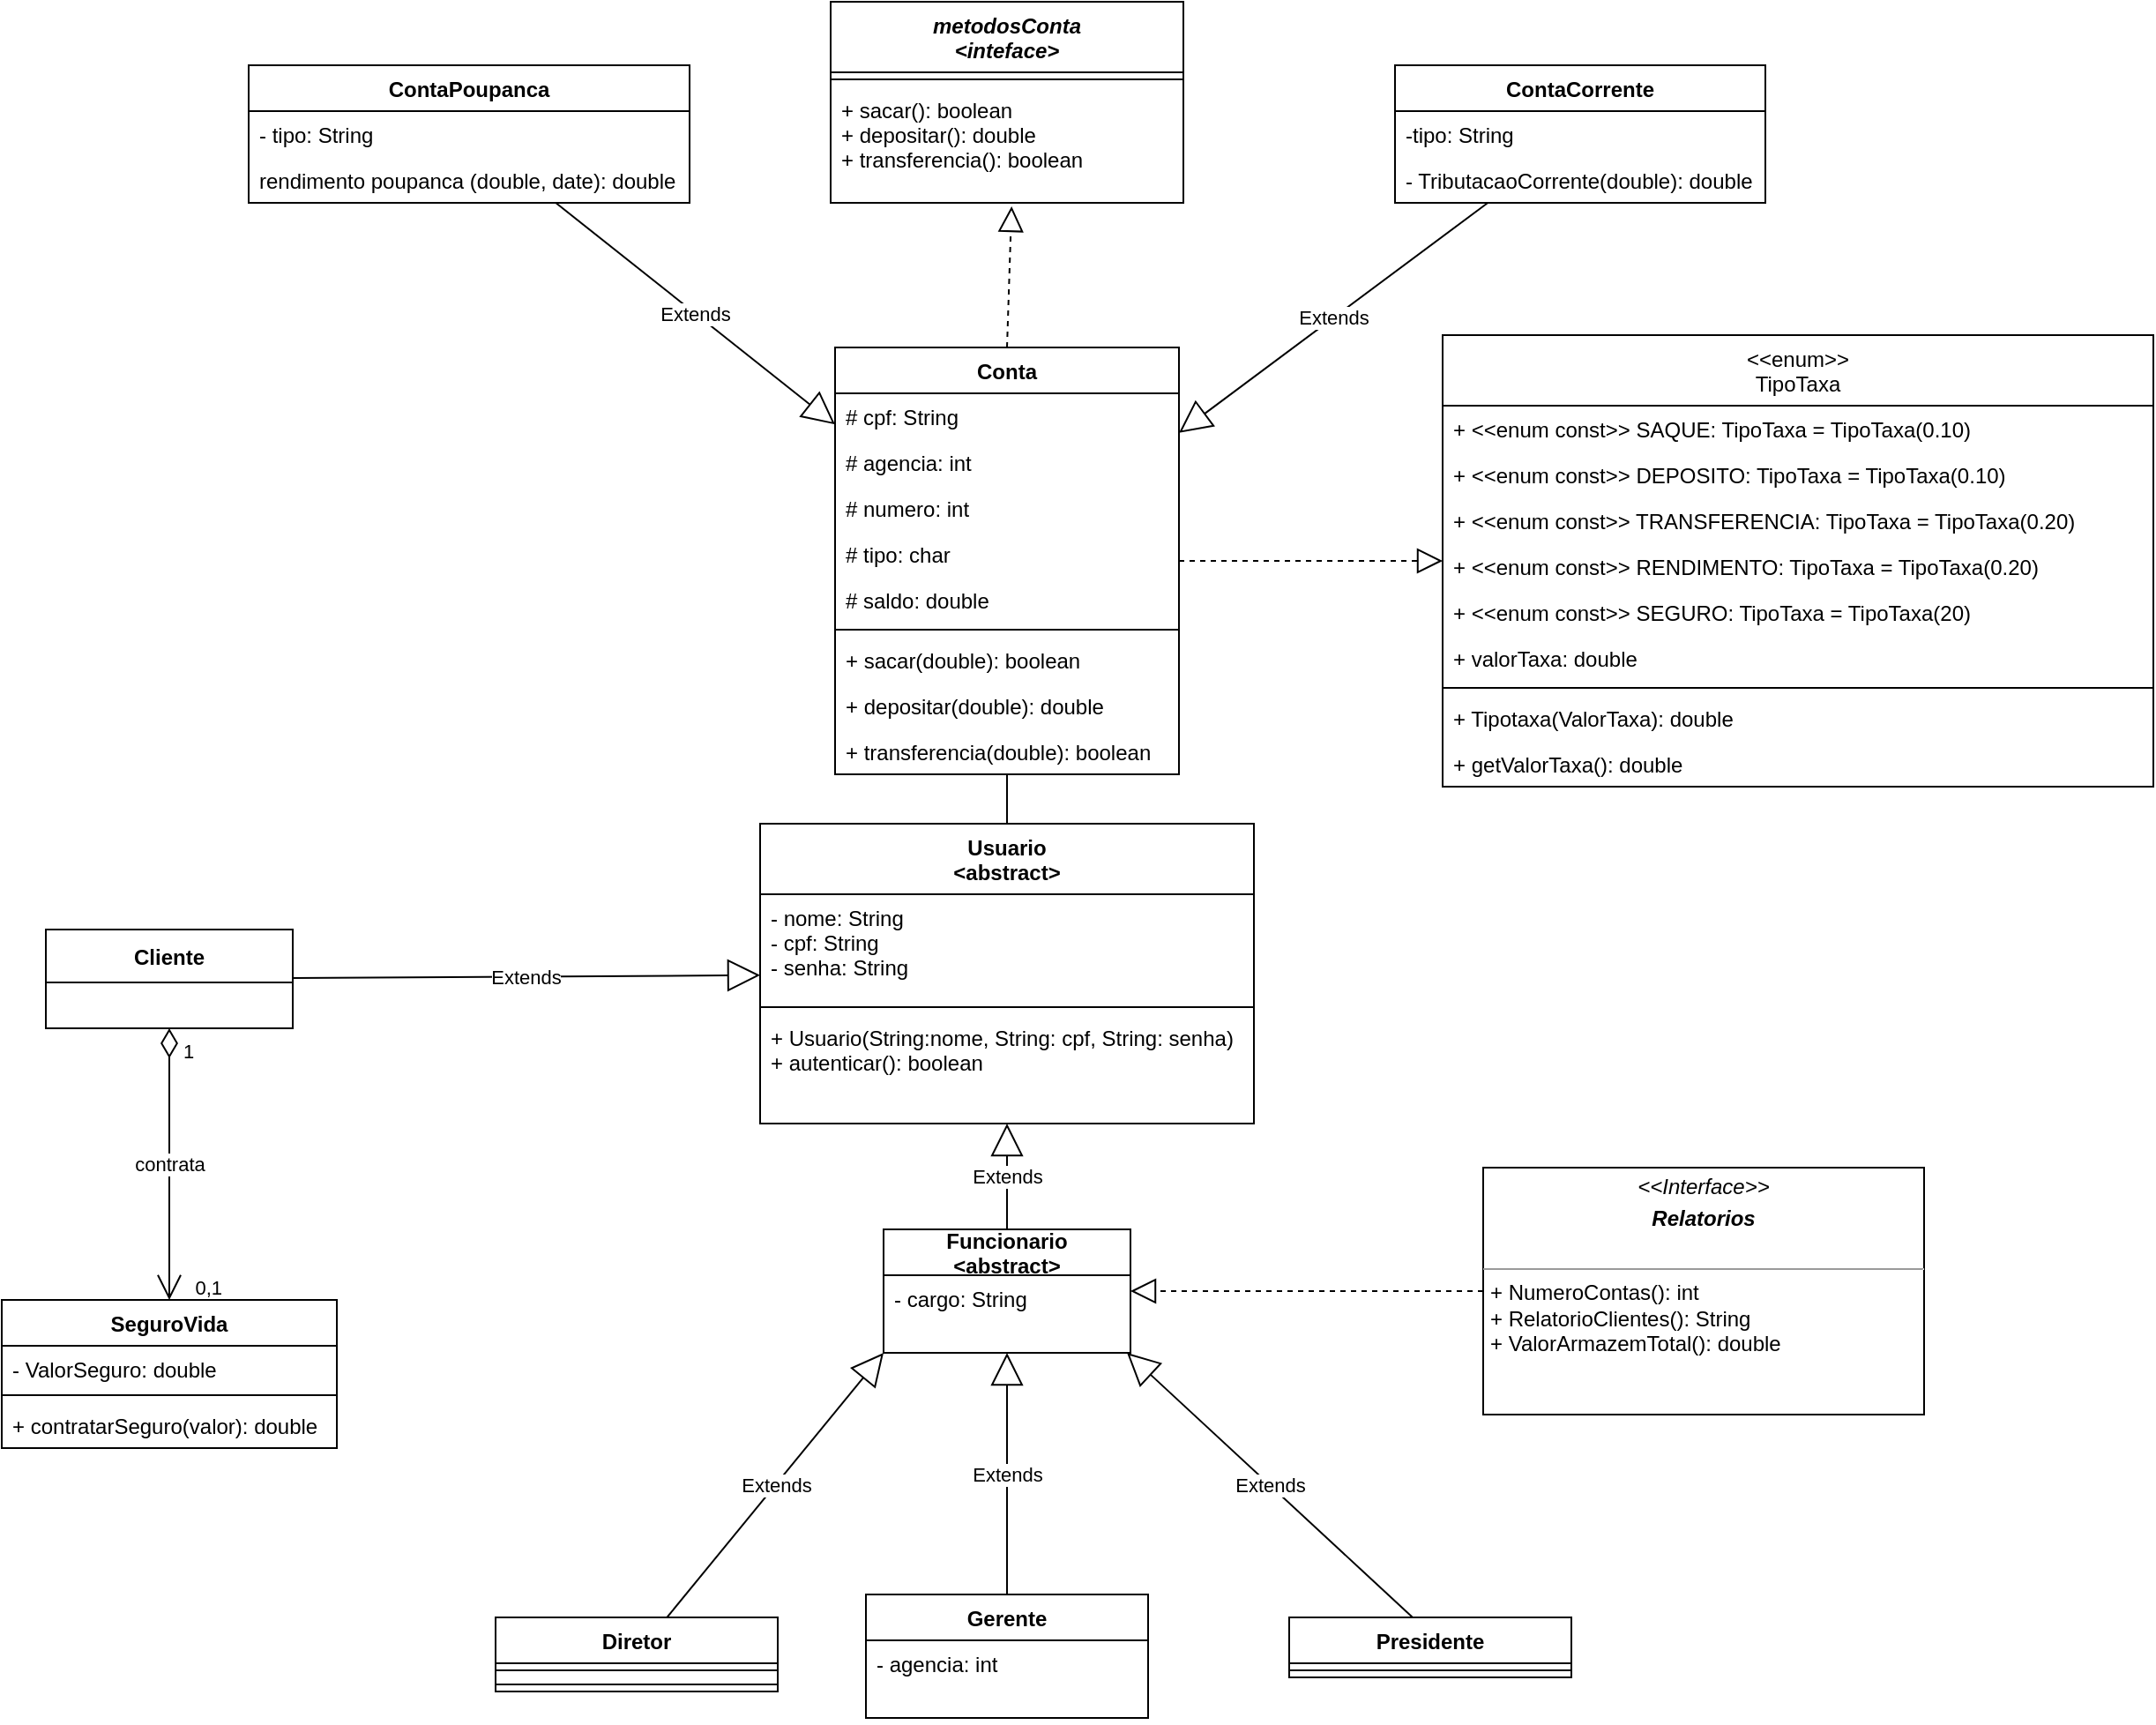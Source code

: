 <mxfile version="17.4.6" type="device"><diagram id="rE866l1CLJK9C2xj-j3c" name="Page-1"><mxGraphModel dx="2249" dy="1923" grid="1" gridSize="10" guides="1" tooltips="1" connect="1" arrows="1" fold="1" page="1" pageScale="1" pageWidth="827" pageHeight="1169" math="0" shadow="0"><root><mxCell id="0"/><mxCell id="1" parent="0"/><mxCell id="kLfp4dtarOhQI5ZY3EDt-9" value="Cliente" style="swimlane;fontStyle=1;childLayout=stackLayout;horizontal=1;startSize=30;fillColor=none;horizontalStack=0;resizeParent=1;resizeParentMax=0;resizeLast=0;collapsible=1;marginBottom=0;" parent="1" vertex="1"><mxGeometry x="-285" y="130" width="140" height="56" as="geometry"/></mxCell><mxCell id="kLfp4dtarOhQI5ZY3EDt-18" value="ContaCorrente" style="swimlane;fontStyle=1;childLayout=stackLayout;horizontal=1;startSize=26;fillColor=none;horizontalStack=0;resizeParent=1;resizeParentMax=0;resizeLast=0;collapsible=1;marginBottom=0;fontFamily=Helvetica;fontSize=12;fontColor=default;strokeColor=default;" parent="1" vertex="1"><mxGeometry x="480" y="-360" width="210" height="78" as="geometry"/></mxCell><mxCell id="3MAIgm2P_3wLZIc2v1pt-8" value="-tipo: String" style="text;strokeColor=none;fillColor=none;align=left;verticalAlign=top;spacingLeft=4;spacingRight=4;overflow=hidden;rotatable=0;points=[[0,0.5],[1,0.5]];portConstraint=eastwest;fontFamily=Helvetica;fontSize=12;fontColor=default;startSize=26;" parent="kLfp4dtarOhQI5ZY3EDt-18" vertex="1"><mxGeometry y="26" width="210" height="26" as="geometry"/></mxCell><mxCell id="kLfp4dtarOhQI5ZY3EDt-19" value="- TributacaoCorrente(double): double" style="text;strokeColor=none;fillColor=none;align=left;verticalAlign=top;spacingLeft=4;spacingRight=4;overflow=hidden;rotatable=0;points=[[0,0.5],[1,0.5]];portConstraint=eastwest;fontFamily=Helvetica;fontSize=12;fontColor=default;startSize=26;" parent="kLfp4dtarOhQI5ZY3EDt-18" vertex="1"><mxGeometry y="52" width="210" height="26" as="geometry"/></mxCell><mxCell id="kLfp4dtarOhQI5ZY3EDt-22" value="ContaPoupanca" style="swimlane;fontStyle=1;childLayout=stackLayout;horizontal=1;startSize=26;fillColor=none;horizontalStack=0;resizeParent=1;resizeParentMax=0;resizeLast=0;collapsible=1;marginBottom=0;fontFamily=Helvetica;fontSize=12;fontColor=default;strokeColor=default;" parent="1" vertex="1"><mxGeometry x="-170" y="-360" width="250" height="78" as="geometry"><mxRectangle x="70" y="800" width="120" height="26" as="alternateBounds"/></mxGeometry></mxCell><mxCell id="kLfp4dtarOhQI5ZY3EDt-88" value="- tipo: String" style="text;strokeColor=none;fillColor=none;align=left;verticalAlign=top;spacingLeft=4;spacingRight=4;overflow=hidden;rotatable=0;points=[[0,0.5],[1,0.5]];portConstraint=eastwest;fontFamily=Helvetica;fontSize=12;fontColor=default;startSize=26;" parent="kLfp4dtarOhQI5ZY3EDt-22" vertex="1"><mxGeometry y="26" width="250" height="26" as="geometry"/></mxCell><mxCell id="kLfp4dtarOhQI5ZY3EDt-89" value="rendimento poupanca (double, date): double " style="text;strokeColor=none;fillColor=none;align=left;verticalAlign=top;spacingLeft=4;spacingRight=4;overflow=hidden;rotatable=0;points=[[0,0.5],[1,0.5]];portConstraint=eastwest;fontFamily=Helvetica;fontSize=12;fontColor=default;startSize=26;" parent="kLfp4dtarOhQI5ZY3EDt-22" vertex="1"><mxGeometry y="52" width="250" height="26" as="geometry"/></mxCell><mxCell id="kLfp4dtarOhQI5ZY3EDt-76" value="metodosConta&#10;&lt;inteface&gt;" style="swimlane;fontStyle=3;align=center;verticalAlign=top;childLayout=stackLayout;horizontal=1;startSize=40;horizontalStack=0;resizeParent=1;resizeParentMax=0;resizeLast=0;collapsible=1;marginBottom=0;fontFamily=Helvetica;fontSize=12;fontColor=default;strokeColor=default;fillColor=none;" parent="1" vertex="1"><mxGeometry x="160" y="-396" width="200" height="114" as="geometry"/></mxCell><mxCell id="kLfp4dtarOhQI5ZY3EDt-78" value="" style="line;strokeWidth=1;fillColor=none;align=left;verticalAlign=middle;spacingTop=-1;spacingLeft=3;spacingRight=3;rotatable=0;labelPosition=right;points=[];portConstraint=eastwest;fontFamily=Helvetica;fontSize=12;fontColor=default;startSize=26;" parent="kLfp4dtarOhQI5ZY3EDt-76" vertex="1"><mxGeometry y="40" width="200" height="8" as="geometry"/></mxCell><mxCell id="kLfp4dtarOhQI5ZY3EDt-79" value="+ sacar(): boolean&#10;+ depositar(): double&#10;+ transferencia(): boolean" style="text;strokeColor=none;fillColor=none;align=left;verticalAlign=top;spacingLeft=4;spacingRight=4;overflow=hidden;rotatable=0;points=[[0,0.5],[1,0.5]];portConstraint=eastwest;fontFamily=Helvetica;fontSize=12;fontColor=default;startSize=26;" parent="kLfp4dtarOhQI5ZY3EDt-76" vertex="1"><mxGeometry y="48" width="200" height="66" as="geometry"/></mxCell><mxCell id="3MAIgm2P_3wLZIc2v1pt-19" value="Extends" style="endArrow=block;endSize=16;endFill=0;html=1;rounded=0;" parent="1" source="HgogmCDty9FrEn2nRUU--74" edge="1"><mxGeometry width="160" relative="1" as="geometry"><mxPoint x="50" y="571" as="sourcePoint"/><mxPoint x="190" y="370.0" as="targetPoint"/><Array as="points"><mxPoint x="190" y="370"/></Array></mxGeometry></mxCell><mxCell id="3MAIgm2P_3wLZIc2v1pt-20" value="Extends" style="endArrow=block;endSize=16;endFill=0;html=1;rounded=0;" parent="1" target="3MAIgm2P_3wLZIc2v1pt-45" edge="1"><mxGeometry width="160" relative="1" as="geometry"><mxPoint x="260" y="507" as="sourcePoint"/><mxPoint x="260" y="390.0" as="targetPoint"/></mxGeometry></mxCell><mxCell id="3MAIgm2P_3wLZIc2v1pt-21" value="Extends" style="endArrow=block;endSize=16;endFill=0;html=1;rounded=0;exitX=0.5;exitY=0;exitDx=0;exitDy=0;entryX=0.986;entryY=1;entryDx=0;entryDy=0;entryPerimeter=0;" parent="1" target="3MAIgm2P_3wLZIc2v1pt-46" edge="1"><mxGeometry width="160" relative="1" as="geometry"><mxPoint x="490" y="520" as="sourcePoint"/><mxPoint x="330" y="320.0" as="targetPoint"/><Array as="points"/></mxGeometry></mxCell><mxCell id="HgogmCDty9FrEn2nRUU--94" style="edgeStyle=orthogonalEdgeStyle;rounded=0;orthogonalLoop=1;jettySize=auto;html=1;endArrow=none;endFill=0;" parent="1" source="HgogmCDty9FrEn2nRUU--97" target="HgogmCDty9FrEn2nRUU--57" edge="1"><mxGeometry relative="1" as="geometry"><mxPoint x="263" y="70" as="sourcePoint"/></mxGeometry></mxCell><mxCell id="3MAIgm2P_3wLZIc2v1pt-39" value="Extends" style="endArrow=block;endSize=16;endFill=0;html=1;rounded=0;exitX=0.5;exitY=0;exitDx=0;exitDy=0;" parent="1" source="3MAIgm2P_3wLZIc2v1pt-45" target="HgogmCDty9FrEn2nRUU--97" edge="1"><mxGeometry width="160" relative="1" as="geometry"><mxPoint x="260" y="280.0" as="sourcePoint"/><mxPoint x="260" y="204" as="targetPoint"/></mxGeometry></mxCell><mxCell id="3MAIgm2P_3wLZIc2v1pt-45" value="Funcionario&#10;&lt;abstract&gt;" style="swimlane;fontStyle=1;childLayout=stackLayout;horizontal=1;startSize=26;fillColor=none;horizontalStack=0;resizeParent=1;resizeParentMax=0;resizeLast=0;collapsible=1;marginBottom=0;" parent="1" vertex="1"><mxGeometry x="190" y="300" width="140" height="70" as="geometry"/></mxCell><mxCell id="3MAIgm2P_3wLZIc2v1pt-46" value="- cargo: String&#10;" style="text;strokeColor=none;fillColor=none;align=left;verticalAlign=top;spacingLeft=4;spacingRight=4;overflow=hidden;rotatable=0;points=[[0,0.5],[1,0.5]];portConstraint=eastwest;" parent="3MAIgm2P_3wLZIc2v1pt-45" vertex="1"><mxGeometry y="26" width="140" height="44" as="geometry"/></mxCell><mxCell id="HgogmCDty9FrEn2nRUU--17" value="contrata" style="endArrow=open;html=1;endSize=12;startArrow=diamondThin;startSize=14;startFill=0;edgeStyle=orthogonalEdgeStyle;rounded=0;exitX=0.5;exitY=1;exitDx=0;exitDy=0;entryX=0.5;entryY=0;entryDx=0;entryDy=0;" parent="1" source="kLfp4dtarOhQI5ZY3EDt-9" target="HgogmCDty9FrEn2nRUU--87" edge="1"><mxGeometry relative="1" as="geometry"><mxPoint x="135" y="280" as="sourcePoint"/><mxPoint x="-185" y="260" as="targetPoint"/></mxGeometry></mxCell><mxCell id="HgogmCDty9FrEn2nRUU--18" value="1" style="edgeLabel;resizable=0;html=1;align=left;verticalAlign=top;" parent="HgogmCDty9FrEn2nRUU--17" connectable="0" vertex="1"><mxGeometry x="-1" relative="1" as="geometry"><mxPoint x="6" as="offset"/></mxGeometry></mxCell><mxCell id="HgogmCDty9FrEn2nRUU--19" value="0,1" style="edgeLabel;resizable=0;html=1;align=right;verticalAlign=top;" parent="HgogmCDty9FrEn2nRUU--17" connectable="0" vertex="1"><mxGeometry x="1" relative="1" as="geometry"><mxPoint x="30" y="-20" as="offset"/></mxGeometry></mxCell><mxCell id="HgogmCDty9FrEn2nRUU--46" value="&lt;&lt;enum&gt;&gt;&#10;TipoTaxa" style="swimlane;fontStyle=0;align=center;verticalAlign=top;childLayout=stackLayout;horizontal=1;startSize=40;horizontalStack=0;resizeParent=1;resizeParentMax=0;resizeLast=0;collapsible=1;marginBottom=0;" parent="1" vertex="1"><mxGeometry x="507" y="-207" width="403" height="256" as="geometry"/></mxCell><mxCell id="HgogmCDty9FrEn2nRUU--54" value="+ &lt;&lt;enum const&gt;&gt; SAQUE: TipoTaxa = TipoTaxa(0.10)  " style="text;strokeColor=none;fillColor=none;align=left;verticalAlign=top;spacingLeft=4;spacingRight=4;overflow=hidden;rotatable=0;points=[[0,0.5],[1,0.5]];portConstraint=eastwest;" parent="HgogmCDty9FrEn2nRUU--46" vertex="1"><mxGeometry y="40" width="403" height="26" as="geometry"/></mxCell><mxCell id="HgogmCDty9FrEn2nRUU--53" value="+ &lt;&lt;enum const&gt;&gt; DEPOSITO: TipoTaxa = TipoTaxa(0.10)" style="text;strokeColor=none;fillColor=none;align=left;verticalAlign=top;spacingLeft=4;spacingRight=4;overflow=hidden;rotatable=0;points=[[0,0.5],[1,0.5]];portConstraint=eastwest;" parent="HgogmCDty9FrEn2nRUU--46" vertex="1"><mxGeometry y="66" width="403" height="26" as="geometry"/></mxCell><mxCell id="HgogmCDty9FrEn2nRUU--52" value="+ &lt;&lt;enum const&gt;&gt; TRANSFERENCIA: TipoTaxa = TipoTaxa(0.20)" style="text;strokeColor=none;fillColor=none;align=left;verticalAlign=top;spacingLeft=4;spacingRight=4;overflow=hidden;rotatable=0;points=[[0,0.5],[1,0.5]];portConstraint=eastwest;" parent="HgogmCDty9FrEn2nRUU--46" vertex="1"><mxGeometry y="92" width="403" height="26" as="geometry"/></mxCell><mxCell id="HgogmCDty9FrEn2nRUU--51" value="+ &lt;&lt;enum const&gt;&gt; RENDIMENTO: TipoTaxa = TipoTaxa(0.20)" style="text;strokeColor=none;fillColor=none;align=left;verticalAlign=top;spacingLeft=4;spacingRight=4;overflow=hidden;rotatable=0;points=[[0,0.5],[1,0.5]];portConstraint=eastwest;" parent="HgogmCDty9FrEn2nRUU--46" vertex="1"><mxGeometry y="118" width="403" height="26" as="geometry"/></mxCell><mxCell id="HgogmCDty9FrEn2nRUU--50" value="+ &lt;&lt;enum const&gt;&gt; SEGURO: TipoTaxa = TipoTaxa(20)" style="text;strokeColor=none;fillColor=none;align=left;verticalAlign=top;spacingLeft=4;spacingRight=4;overflow=hidden;rotatable=0;points=[[0,0.5],[1,0.5]];portConstraint=eastwest;" parent="HgogmCDty9FrEn2nRUU--46" vertex="1"><mxGeometry y="144" width="403" height="26" as="geometry"/></mxCell><mxCell id="HgogmCDty9FrEn2nRUU--47" value="+ valorTaxa: double" style="text;strokeColor=none;fillColor=none;align=left;verticalAlign=top;spacingLeft=4;spacingRight=4;overflow=hidden;rotatable=0;points=[[0,0.5],[1,0.5]];portConstraint=eastwest;" parent="HgogmCDty9FrEn2nRUU--46" vertex="1"><mxGeometry y="170" width="403" height="26" as="geometry"/></mxCell><mxCell id="HgogmCDty9FrEn2nRUU--48" value="" style="line;strokeWidth=1;fillColor=none;align=left;verticalAlign=middle;spacingTop=-1;spacingLeft=3;spacingRight=3;rotatable=0;labelPosition=right;points=[];portConstraint=eastwest;" parent="HgogmCDty9FrEn2nRUU--46" vertex="1"><mxGeometry y="196" width="403" height="8" as="geometry"/></mxCell><mxCell id="HgogmCDty9FrEn2nRUU--55" value="+ Tipotaxa(ValorTaxa): double" style="text;strokeColor=none;fillColor=none;align=left;verticalAlign=top;spacingLeft=4;spacingRight=4;overflow=hidden;rotatable=0;points=[[0,0.5],[1,0.5]];portConstraint=eastwest;" parent="HgogmCDty9FrEn2nRUU--46" vertex="1"><mxGeometry y="204" width="403" height="26" as="geometry"/></mxCell><mxCell id="HgogmCDty9FrEn2nRUU--49" value="+ getValorTaxa(): double" style="text;strokeColor=none;fillColor=none;align=left;verticalAlign=top;spacingLeft=4;spacingRight=4;overflow=hidden;rotatable=0;points=[[0,0.5],[1,0.5]];portConstraint=eastwest;" parent="HgogmCDty9FrEn2nRUU--46" vertex="1"><mxGeometry y="230" width="403" height="26" as="geometry"/></mxCell><mxCell id="HgogmCDty9FrEn2nRUU--57" value="Conta" style="swimlane;fontStyle=1;align=center;verticalAlign=top;childLayout=stackLayout;horizontal=1;startSize=26;horizontalStack=0;resizeParent=1;resizeParentMax=0;resizeLast=0;collapsible=1;marginBottom=0;" parent="1" vertex="1"><mxGeometry x="162.5" y="-200" width="195" height="242" as="geometry"/></mxCell><mxCell id="HgogmCDty9FrEn2nRUU--63" value="# cpf: String" style="text;strokeColor=none;fillColor=none;align=left;verticalAlign=top;spacingLeft=4;spacingRight=4;overflow=hidden;rotatable=0;points=[[0,0.5],[1,0.5]];portConstraint=eastwest;" parent="HgogmCDty9FrEn2nRUU--57" vertex="1"><mxGeometry y="26" width="195" height="26" as="geometry"/></mxCell><mxCell id="HgogmCDty9FrEn2nRUU--62" value="# agencia: int" style="text;strokeColor=none;fillColor=none;align=left;verticalAlign=top;spacingLeft=4;spacingRight=4;overflow=hidden;rotatable=0;points=[[0,0.5],[1,0.5]];portConstraint=eastwest;" parent="HgogmCDty9FrEn2nRUU--57" vertex="1"><mxGeometry y="52" width="195" height="26" as="geometry"/></mxCell><mxCell id="HgogmCDty9FrEn2nRUU--61" value="# numero: int" style="text;strokeColor=none;fillColor=none;align=left;verticalAlign=top;spacingLeft=4;spacingRight=4;overflow=hidden;rotatable=0;points=[[0,0.5],[1,0.5]];portConstraint=eastwest;" parent="HgogmCDty9FrEn2nRUU--57" vertex="1"><mxGeometry y="78" width="195" height="26" as="geometry"/></mxCell><mxCell id="HgogmCDty9FrEn2nRUU--64" value="# tipo: char" style="text;strokeColor=none;fillColor=none;align=left;verticalAlign=top;spacingLeft=4;spacingRight=4;overflow=hidden;rotatable=0;points=[[0,0.5],[1,0.5]];portConstraint=eastwest;" parent="HgogmCDty9FrEn2nRUU--57" vertex="1"><mxGeometry y="104" width="195" height="26" as="geometry"/></mxCell><mxCell id="HgogmCDty9FrEn2nRUU--58" value="# saldo: double" style="text;strokeColor=none;fillColor=none;align=left;verticalAlign=top;spacingLeft=4;spacingRight=4;overflow=hidden;rotatable=0;points=[[0,0.5],[1,0.5]];portConstraint=eastwest;" parent="HgogmCDty9FrEn2nRUU--57" vertex="1"><mxGeometry y="130" width="195" height="26" as="geometry"/></mxCell><mxCell id="HgogmCDty9FrEn2nRUU--59" value="" style="line;strokeWidth=1;fillColor=none;align=left;verticalAlign=middle;spacingTop=-1;spacingLeft=3;spacingRight=3;rotatable=0;labelPosition=right;points=[];portConstraint=eastwest;" parent="HgogmCDty9FrEn2nRUU--57" vertex="1"><mxGeometry y="156" width="195" height="8" as="geometry"/></mxCell><mxCell id="HgogmCDty9FrEn2nRUU--66" value="+ sacar(double): boolean" style="text;strokeColor=none;fillColor=none;align=left;verticalAlign=top;spacingLeft=4;spacingRight=4;overflow=hidden;rotatable=0;points=[[0,0.5],[1,0.5]];portConstraint=eastwest;" parent="HgogmCDty9FrEn2nRUU--57" vertex="1"><mxGeometry y="164" width="195" height="26" as="geometry"/></mxCell><mxCell id="HgogmCDty9FrEn2nRUU--65" value="+ depositar(double): double" style="text;strokeColor=none;fillColor=none;align=left;verticalAlign=top;spacingLeft=4;spacingRight=4;overflow=hidden;rotatable=0;points=[[0,0.5],[1,0.5]];portConstraint=eastwest;" parent="HgogmCDty9FrEn2nRUU--57" vertex="1"><mxGeometry y="190" width="195" height="26" as="geometry"/></mxCell><mxCell id="HgogmCDty9FrEn2nRUU--60" value="+ transferencia(double): boolean" style="text;strokeColor=none;fillColor=none;align=left;verticalAlign=top;spacingLeft=4;spacingRight=4;overflow=hidden;rotatable=0;points=[[0,0.5],[1,0.5]];portConstraint=eastwest;" parent="HgogmCDty9FrEn2nRUU--57" vertex="1"><mxGeometry y="216" width="195" height="26" as="geometry"/></mxCell><mxCell id="HgogmCDty9FrEn2nRUU--69" value="Extends" style="endArrow=block;endSize=16;endFill=0;html=1;rounded=0;" parent="1" source="kLfp4dtarOhQI5ZY3EDt-18" target="HgogmCDty9FrEn2nRUU--57" edge="1"><mxGeometry width="160" relative="1" as="geometry"><mxPoint x="520" y="-130" as="sourcePoint"/><mxPoint x="400" y="-200" as="targetPoint"/></mxGeometry></mxCell><mxCell id="HgogmCDty9FrEn2nRUU--72" value="" style="endArrow=block;dashed=1;endFill=0;endSize=12;html=1;rounded=0;exitX=0.5;exitY=0;exitDx=0;exitDy=0;entryX=0.513;entryY=1.03;entryDx=0;entryDy=0;entryPerimeter=0;" parent="1" source="HgogmCDty9FrEn2nRUU--57" target="kLfp4dtarOhQI5ZY3EDt-79" edge="1"><mxGeometry width="160" relative="1" as="geometry"><mxPoint x="230" y="-150" as="sourcePoint"/><mxPoint x="390" y="-150" as="targetPoint"/></mxGeometry></mxCell><mxCell id="HgogmCDty9FrEn2nRUU--73" value="Extends" style="endArrow=block;endSize=16;endFill=0;html=1;rounded=0;" parent="1" source="kLfp4dtarOhQI5ZY3EDt-22" target="HgogmCDty9FrEn2nRUU--57" edge="1"><mxGeometry width="160" relative="1" as="geometry"><mxPoint x="230" y="-150" as="sourcePoint"/><mxPoint x="390" y="-150" as="targetPoint"/></mxGeometry></mxCell><mxCell id="HgogmCDty9FrEn2nRUU--74" value="Diretor" style="swimlane;fontStyle=1;align=center;verticalAlign=top;childLayout=stackLayout;horizontal=1;startSize=26;horizontalStack=0;resizeParent=1;resizeParentMax=0;resizeLast=0;collapsible=1;marginBottom=0;" parent="1" vertex="1"><mxGeometry x="-30" y="520" width="160" height="42" as="geometry"/></mxCell><mxCell id="HgogmCDty9FrEn2nRUU--76" value="" style="line;strokeWidth=1;fillColor=none;align=left;verticalAlign=middle;spacingTop=-1;spacingLeft=3;spacingRight=3;rotatable=0;labelPosition=right;points=[];portConstraint=eastwest;" parent="HgogmCDty9FrEn2nRUU--74" vertex="1"><mxGeometry y="26" width="160" height="8" as="geometry"/></mxCell><mxCell id="TBeyOV-F0Xwx9xZVS9Dj-1" style="line;strokeWidth=1;fillColor=none;align=left;verticalAlign=middle;spacingTop=-1;spacingLeft=3;spacingRight=3;rotatable=0;labelPosition=right;points=[];portConstraint=eastwest;" parent="HgogmCDty9FrEn2nRUU--74" vertex="1"><mxGeometry y="34" width="160" height="8" as="geometry"/></mxCell><mxCell id="HgogmCDty9FrEn2nRUU--79" value="Gerente" style="swimlane;fontStyle=1;align=center;verticalAlign=top;childLayout=stackLayout;horizontal=1;startSize=26;horizontalStack=0;resizeParent=1;resizeParentMax=0;resizeLast=0;collapsible=1;marginBottom=0;" parent="1" vertex="1"><mxGeometry x="180" y="507" width="160" height="70" as="geometry"/></mxCell><mxCell id="HgogmCDty9FrEn2nRUU--80" value="- agencia: int" style="text;strokeColor=none;fillColor=none;align=left;verticalAlign=top;spacingLeft=4;spacingRight=4;overflow=hidden;rotatable=0;points=[[0,0.5],[1,0.5]];portConstraint=eastwest;" parent="HgogmCDty9FrEn2nRUU--79" vertex="1"><mxGeometry y="26" width="160" height="44" as="geometry"/></mxCell><mxCell id="HgogmCDty9FrEn2nRUU--83" value="Presidente" style="swimlane;fontStyle=1;align=center;verticalAlign=top;childLayout=stackLayout;horizontal=1;startSize=26;horizontalStack=0;resizeParent=1;resizeParentMax=0;resizeLast=0;collapsible=1;marginBottom=0;" parent="1" vertex="1"><mxGeometry x="420" y="520" width="160" height="34" as="geometry"/></mxCell><mxCell id="HgogmCDty9FrEn2nRUU--85" value="" style="line;strokeWidth=1;fillColor=none;align=left;verticalAlign=middle;spacingTop=-1;spacingLeft=3;spacingRight=3;rotatable=0;labelPosition=right;points=[];portConstraint=eastwest;" parent="HgogmCDty9FrEn2nRUU--83" vertex="1"><mxGeometry y="26" width="160" height="8" as="geometry"/></mxCell><mxCell id="HgogmCDty9FrEn2nRUU--87" value="SeguroVida" style="swimlane;fontStyle=1;align=center;verticalAlign=top;childLayout=stackLayout;horizontal=1;startSize=26;horizontalStack=0;resizeParent=1;resizeParentMax=0;resizeLast=0;collapsible=1;marginBottom=0;" parent="1" vertex="1"><mxGeometry x="-310" y="340" width="190" height="84" as="geometry"/></mxCell><mxCell id="HgogmCDty9FrEn2nRUU--88" value="- ValorSeguro: double" style="text;strokeColor=none;fillColor=none;align=left;verticalAlign=top;spacingLeft=4;spacingRight=4;overflow=hidden;rotatable=0;points=[[0,0.5],[1,0.5]];portConstraint=eastwest;" parent="HgogmCDty9FrEn2nRUU--87" vertex="1"><mxGeometry y="26" width="190" height="24" as="geometry"/></mxCell><mxCell id="HgogmCDty9FrEn2nRUU--89" value="" style="line;strokeWidth=1;fillColor=none;align=left;verticalAlign=middle;spacingTop=-1;spacingLeft=3;spacingRight=3;rotatable=0;labelPosition=right;points=[];portConstraint=eastwest;" parent="HgogmCDty9FrEn2nRUU--87" vertex="1"><mxGeometry y="50" width="190" height="8" as="geometry"/></mxCell><mxCell id="HgogmCDty9FrEn2nRUU--90" value="+ contratarSeguro(valor): double" style="text;strokeColor=none;fillColor=none;align=left;verticalAlign=top;spacingLeft=4;spacingRight=4;overflow=hidden;rotatable=0;points=[[0,0.5],[1,0.5]];portConstraint=eastwest;" parent="HgogmCDty9FrEn2nRUU--87" vertex="1"><mxGeometry y="58" width="190" height="26" as="geometry"/></mxCell><mxCell id="HgogmCDty9FrEn2nRUU--96" value="" style="endArrow=block;dashed=1;endFill=0;endSize=12;html=1;rounded=0;" parent="1" source="HgogmCDty9FrEn2nRUU--57" target="HgogmCDty9FrEn2nRUU--46" edge="1"><mxGeometry width="160" relative="1" as="geometry"><mxPoint x="230" y="-50" as="sourcePoint"/><mxPoint x="390" y="-50" as="targetPoint"/></mxGeometry></mxCell><mxCell id="HgogmCDty9FrEn2nRUU--97" value="Usuario&#10;&lt;abstract&gt;" style="swimlane;fontStyle=1;align=center;verticalAlign=top;childLayout=stackLayout;horizontal=1;startSize=40;horizontalStack=0;resizeParent=1;resizeParentMax=0;resizeLast=0;collapsible=1;marginBottom=0;" parent="1" vertex="1"><mxGeometry x="120" y="70" width="280" height="170" as="geometry"/></mxCell><mxCell id="HgogmCDty9FrEn2nRUU--98" value="- nome: String&#10;- cpf: String&#10;- senha: String" style="text;strokeColor=none;fillColor=none;align=left;verticalAlign=top;spacingLeft=4;spacingRight=4;overflow=hidden;rotatable=0;points=[[0,0.5],[1,0.5]];portConstraint=eastwest;" parent="HgogmCDty9FrEn2nRUU--97" vertex="1"><mxGeometry y="40" width="280" height="60" as="geometry"/></mxCell><mxCell id="HgogmCDty9FrEn2nRUU--99" value="" style="line;strokeWidth=1;fillColor=none;align=left;verticalAlign=middle;spacingTop=-1;spacingLeft=3;spacingRight=3;rotatable=0;labelPosition=right;points=[];portConstraint=eastwest;" parent="HgogmCDty9FrEn2nRUU--97" vertex="1"><mxGeometry y="100" width="280" height="8" as="geometry"/></mxCell><mxCell id="HgogmCDty9FrEn2nRUU--100" value="+ Usuario(String:nome, String: cpf, String: senha)&#10;+ autenticar(): boolean" style="text;strokeColor=none;fillColor=none;align=left;verticalAlign=top;spacingLeft=4;spacingRight=4;overflow=hidden;rotatable=0;points=[[0,0.5],[1,0.5]];portConstraint=eastwest;" parent="HgogmCDty9FrEn2nRUU--97" vertex="1"><mxGeometry y="108" width="280" height="62" as="geometry"/></mxCell><mxCell id="HgogmCDty9FrEn2nRUU--101" value="Extends" style="endArrow=block;endSize=16;endFill=0;html=1;rounded=0;" parent="1" source="kLfp4dtarOhQI5ZY3EDt-9" target="HgogmCDty9FrEn2nRUU--97" edge="1"><mxGeometry width="160" relative="1" as="geometry"><mxPoint x="230" y="250" as="sourcePoint"/><mxPoint x="390" y="250" as="targetPoint"/></mxGeometry></mxCell><mxCell id="TBeyOV-F0Xwx9xZVS9Dj-35" value="&lt;p style=&quot;margin: 0px ; margin-top: 4px ; text-align: center&quot;&gt;&lt;i&gt;&amp;lt;&amp;lt;Interface&amp;gt;&amp;gt;&lt;/i&gt;&lt;/p&gt;&lt;p style=&quot;margin: 0px ; margin-top: 4px ; text-align: center&quot;&gt;&lt;i&gt;&lt;b&gt;Relatorios&lt;/b&gt;&lt;/i&gt;&lt;br&gt;&lt;/p&gt;&lt;p style=&quot;margin: 0px ; margin-left: 4px&quot;&gt;&lt;br&gt;&lt;/p&gt;&lt;hr size=&quot;1&quot;&gt;&lt;p style=&quot;margin: 0px ; margin-left: 4px&quot;&gt;+ NumeroContas(): int&lt;br&gt;+ RelatorioClientes(): String&lt;/p&gt;&lt;p style=&quot;margin: 0px ; margin-left: 4px&quot;&gt;+ ValorArmazemTotal(): double&lt;/p&gt;" style="verticalAlign=top;align=left;overflow=fill;fontSize=12;fontFamily=Helvetica;html=1;" parent="1" vertex="1"><mxGeometry x="530" y="265" width="250" height="140" as="geometry"/></mxCell><mxCell id="TBeyOV-F0Xwx9xZVS9Dj-38" value="" style="endArrow=block;dashed=1;endFill=0;endSize=12;html=1;rounded=0;" parent="1" source="TBeyOV-F0Xwx9xZVS9Dj-35" target="3MAIgm2P_3wLZIc2v1pt-45" edge="1"><mxGeometry width="160" relative="1" as="geometry"><mxPoint x="500" y="110" as="sourcePoint"/><mxPoint x="649.5" y="110" as="targetPoint"/></mxGeometry></mxCell></root></mxGraphModel></diagram></mxfile>